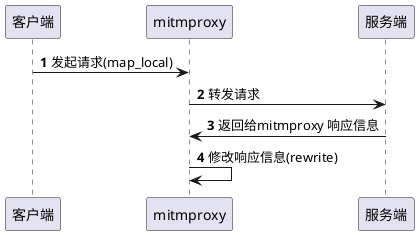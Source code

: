 @startuml

participant 客户端 as req
participant mitmproxy as mitm
participant 服务端 as res
autonumber

req -> mitm: 发起请求(map_local)
mitm -> res: 转发请求
res -> mitm: 返回给mitmproxy 响应信息
mitm -> mitm: 修改响应信息(rewrite)

@enduml
